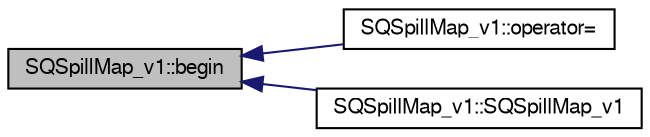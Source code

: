 digraph "SQSpillMap_v1::begin"
{
  bgcolor="transparent";
  edge [fontname="FreeSans",fontsize="10",labelfontname="FreeSans",labelfontsize="10"];
  node [fontname="FreeSans",fontsize="10",shape=record];
  rankdir="LR";
  Node1 [label="SQSpillMap_v1::begin",height=0.2,width=0.4,color="black", fillcolor="grey75", style="filled" fontcolor="black"];
  Node1 -> Node2 [dir="back",color="midnightblue",fontsize="10",style="solid",fontname="FreeSans"];
  Node2 [label="SQSpillMap_v1::operator=",height=0.2,width=0.4,color="black",URL="$df/de1/classSQSpillMap__v1.html#af87ca9c56171a0ad0aee90e91c6a3e14"];
  Node1 -> Node3 [dir="back",color="midnightblue",fontsize="10",style="solid",fontname="FreeSans"];
  Node3 [label="SQSpillMap_v1::SQSpillMap_v1",height=0.2,width=0.4,color="black",URL="$df/de1/classSQSpillMap__v1.html#ac6a8d8c001a1c38119e27a9f60117749"];
}
